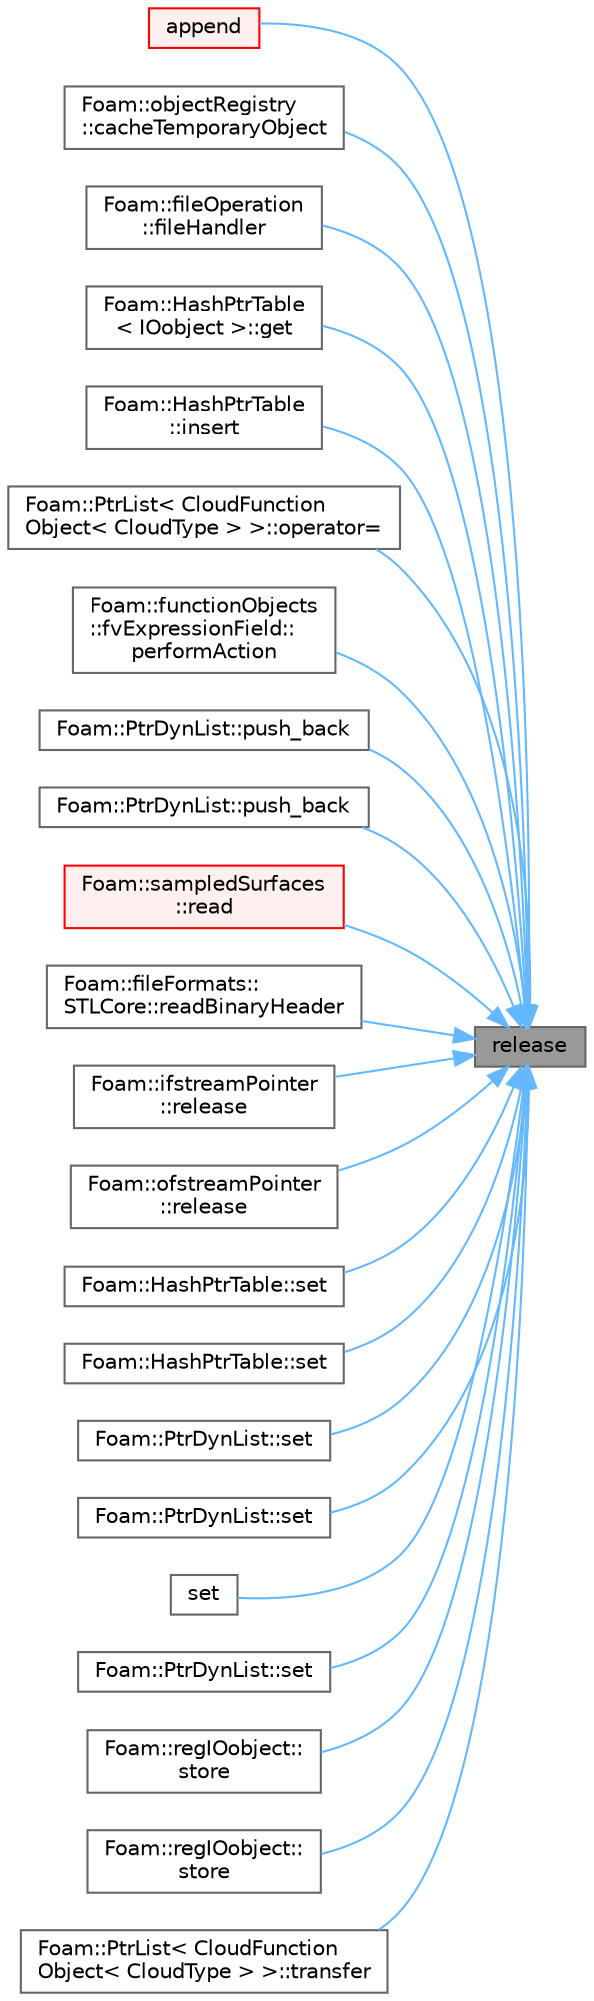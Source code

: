 digraph "release"
{
 // LATEX_PDF_SIZE
  bgcolor="transparent";
  edge [fontname=Helvetica,fontsize=10,labelfontname=Helvetica,labelfontsize=10];
  node [fontname=Helvetica,fontsize=10,shape=box,height=0.2,width=0.4];
  rankdir="RL";
  Node1 [id="Node000001",label="release",height=0.2,width=0.4,color="gray40", fillcolor="grey60", style="filled", fontcolor="black",tooltip=" "];
  Node1 -> Node2 [id="edge1_Node000001_Node000002",dir="back",color="steelblue1",style="solid",tooltip=" "];
  Node2 [id="Node000002",label="append",height=0.2,width=0.4,color="red", fillcolor="#FFF0F0", style="filled",URL="$classFoam_1_1PtrList.html#a9846c2ecbc3f323d5dc356dedb2c6cbd",tooltip=" "];
  Node1 -> Node435 [id="edge2_Node000001_Node000435",dir="back",color="steelblue1",style="solid",tooltip=" "];
  Node435 [id="Node000435",label="Foam::objectRegistry\l::cacheTemporaryObject",height=0.2,width=0.4,color="grey40", fillcolor="white", style="filled",URL="$classFoam_1_1objectRegistry.html#a703c836831552f0843b761ef0b2726af",tooltip=" "];
  Node1 -> Node436 [id="edge3_Node000001_Node000436",dir="back",color="steelblue1",style="solid",tooltip=" "];
  Node436 [id="Node000436",label="Foam::fileOperation\l::fileHandler",height=0.2,width=0.4,color="grey40", fillcolor="white", style="filled",URL="$classFoam_1_1fileOperation.html#a57257e1fea362d38ad2e650d66a5cc2f",tooltip=" "];
  Node1 -> Node437 [id="edge4_Node000001_Node000437",dir="back",color="steelblue1",style="solid",tooltip=" "];
  Node437 [id="Node000437",label="Foam::HashPtrTable\l\< IOobject \>::get",height=0.2,width=0.4,color="grey40", fillcolor="white", style="filled",URL="$classFoam_1_1HashPtrTable.html#a22983ac62c182a8b91756dbd35e41400",tooltip=" "];
  Node1 -> Node438 [id="edge5_Node000001_Node000438",dir="back",color="steelblue1",style="solid",tooltip=" "];
  Node438 [id="Node000438",label="Foam::HashPtrTable\l::insert",height=0.2,width=0.4,color="grey40", fillcolor="white", style="filled",URL="$classFoam_1_1HashPtrTable.html#a0df02050265f8b24a4cc52ddcabce3f8",tooltip=" "];
  Node1 -> Node439 [id="edge6_Node000001_Node000439",dir="back",color="steelblue1",style="solid",tooltip=" "];
  Node439 [id="Node000439",label="Foam::PtrList\< CloudFunction\lObject\< CloudType \> \>::operator=",height=0.2,width=0.4,color="grey40", fillcolor="white", style="filled",URL="$classFoam_1_1PtrList.html#a3b7ea597335c9c37b99bd4f71c789ae9",tooltip=" "];
  Node1 -> Node440 [id="edge7_Node000001_Node000440",dir="back",color="steelblue1",style="solid",tooltip=" "];
  Node440 [id="Node000440",label="Foam::functionObjects\l::fvExpressionField::\lperformAction",height=0.2,width=0.4,color="grey40", fillcolor="white", style="filled",URL="$classFoam_1_1functionObjects_1_1fvExpressionField.html#a4e47a6b9958da7b29d67efc021a9b4e8",tooltip=" "];
  Node1 -> Node441 [id="edge8_Node000001_Node000441",dir="back",color="steelblue1",style="solid",tooltip=" "];
  Node441 [id="Node000441",label="Foam::PtrDynList::push_back",height=0.2,width=0.4,color="grey40", fillcolor="white", style="filled",URL="$classFoam_1_1PtrDynList.html#aa0a9de86b0c0d8bcdd605d6ea23ae50d",tooltip=" "];
  Node1 -> Node442 [id="edge9_Node000001_Node000442",dir="back",color="steelblue1",style="solid",tooltip=" "];
  Node442 [id="Node000442",label="Foam::PtrDynList::push_back",height=0.2,width=0.4,color="grey40", fillcolor="white", style="filled",URL="$classFoam_1_1PtrDynList.html#aa5f43b83bda16e33c641c6b2e586f7f3",tooltip=" "];
  Node1 -> Node443 [id="edge10_Node000001_Node000443",dir="back",color="steelblue1",style="solid",tooltip=" "];
  Node443 [id="Node000443",label="Foam::sampledSurfaces\l::read",height=0.2,width=0.4,color="red", fillcolor="#FFF0F0", style="filled",URL="$classFoam_1_1sampledSurfaces.html#a6ce0c64db98eb6144d363dbfc86104eb",tooltip=" "];
  Node1 -> Node446 [id="edge11_Node000001_Node000446",dir="back",color="steelblue1",style="solid",tooltip=" "];
  Node446 [id="Node000446",label="Foam::fileFormats::\lSTLCore::readBinaryHeader",height=0.2,width=0.4,color="grey40", fillcolor="white", style="filled",URL="$classFoam_1_1fileFormats_1_1STLCore.html#a91e642a0966d4b40626021205b5e7a4c",tooltip=" "];
  Node1 -> Node447 [id="edge12_Node000001_Node000447",dir="back",color="steelblue1",style="solid",tooltip=" "];
  Node447 [id="Node000447",label="Foam::ifstreamPointer\l::release",height=0.2,width=0.4,color="grey40", fillcolor="white", style="filled",URL="$classFoam_1_1ifstreamPointer.html#afd2a2403fa43af89706f74ab7a698c3b",tooltip=" "];
  Node1 -> Node448 [id="edge13_Node000001_Node000448",dir="back",color="steelblue1",style="solid",tooltip=" "];
  Node448 [id="Node000448",label="Foam::ofstreamPointer\l::release",height=0.2,width=0.4,color="grey40", fillcolor="white", style="filled",URL="$classFoam_1_1ofstreamPointer.html#ae54f78b2a347b56860041eadaba6f9e0",tooltip=" "];
  Node1 -> Node449 [id="edge14_Node000001_Node000449",dir="back",color="steelblue1",style="solid",tooltip=" "];
  Node449 [id="Node000449",label="Foam::HashPtrTable::set",height=0.2,width=0.4,color="grey40", fillcolor="white", style="filled",URL="$classFoam_1_1HashPtrTable.html#a1b6daae4769c8caf5760423839525e6b",tooltip=" "];
  Node1 -> Node450 [id="edge15_Node000001_Node000450",dir="back",color="steelblue1",style="solid",tooltip=" "];
  Node450 [id="Node000450",label="Foam::HashPtrTable::set",height=0.2,width=0.4,color="grey40", fillcolor="white", style="filled",URL="$classFoam_1_1HashPtrTable.html#ac32892c60851dceb8fd8209579e11e87",tooltip=" "];
  Node1 -> Node451 [id="edge16_Node000001_Node000451",dir="back",color="steelblue1",style="solid",tooltip=" "];
  Node451 [id="Node000451",label="Foam::PtrDynList::set",height=0.2,width=0.4,color="grey40", fillcolor="white", style="filled",URL="$classFoam_1_1PtrDynList.html#aeae644ab75e19d1ed5e01f5b03bae8a8",tooltip=" "];
  Node1 -> Node452 [id="edge17_Node000001_Node000452",dir="back",color="steelblue1",style="solid",tooltip=" "];
  Node452 [id="Node000452",label="Foam::PtrDynList::set",height=0.2,width=0.4,color="grey40", fillcolor="white", style="filled",URL="$classFoam_1_1PtrDynList.html#a87d2f06505f1351db2b958eb20999f71",tooltip=" "];
  Node1 -> Node453 [id="edge18_Node000001_Node000453",dir="back",color="steelblue1",style="solid",tooltip=" "];
  Node453 [id="Node000453",label="set",height=0.2,width=0.4,color="grey40", fillcolor="white", style="filled",URL="$classFoam_1_1PtrList.html#a87d2f06505f1351db2b958eb20999f71",tooltip=" "];
  Node1 -> Node454 [id="edge19_Node000001_Node000454",dir="back",color="steelblue1",style="solid",tooltip=" "];
  Node454 [id="Node000454",label="Foam::PtrDynList::set",height=0.2,width=0.4,color="grey40", fillcolor="white", style="filled",URL="$classFoam_1_1PtrDynList.html#a2613f786ed2f3a61a391cb8513c84de2",tooltip=" "];
  Node1 -> Node455 [id="edge20_Node000001_Node000455",dir="back",color="steelblue1",style="solid",tooltip=" "];
  Node455 [id="Node000455",label="Foam::regIOobject::\lstore",height=0.2,width=0.4,color="grey40", fillcolor="white", style="filled",URL="$classFoam_1_1regIOobject.html#ae0785443772106d23ab533ef5203fe38",tooltip=" "];
  Node1 -> Node456 [id="edge21_Node000001_Node000456",dir="back",color="steelblue1",style="solid",tooltip=" "];
  Node456 [id="Node000456",label="Foam::regIOobject::\lstore",height=0.2,width=0.4,color="grey40", fillcolor="white", style="filled",URL="$classFoam_1_1regIOobject.html#aa6b2249ea7187b8d9d8d83b5dbe4260d",tooltip=" "];
  Node1 -> Node457 [id="edge22_Node000001_Node000457",dir="back",color="steelblue1",style="solid",tooltip=" "];
  Node457 [id="Node000457",label="Foam::PtrList\< CloudFunction\lObject\< CloudType \> \>::transfer",height=0.2,width=0.4,color="grey40", fillcolor="white", style="filled",URL="$classFoam_1_1PtrList.html#a0bc76d46c3a7f71bd74ddafdf84dbfbc",tooltip=" "];
}
